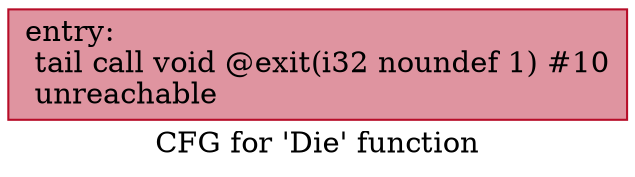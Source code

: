 digraph "CFG for 'Die' function" {
	label="CFG for 'Die' function";

	Node0x55e3c65574d0 [shape=record,color="#b70d28ff", style=filled, fillcolor="#b70d2870",label="{entry:\l  tail call void @exit(i32 noundef 1) #10\l  unreachable\l}"];
}
